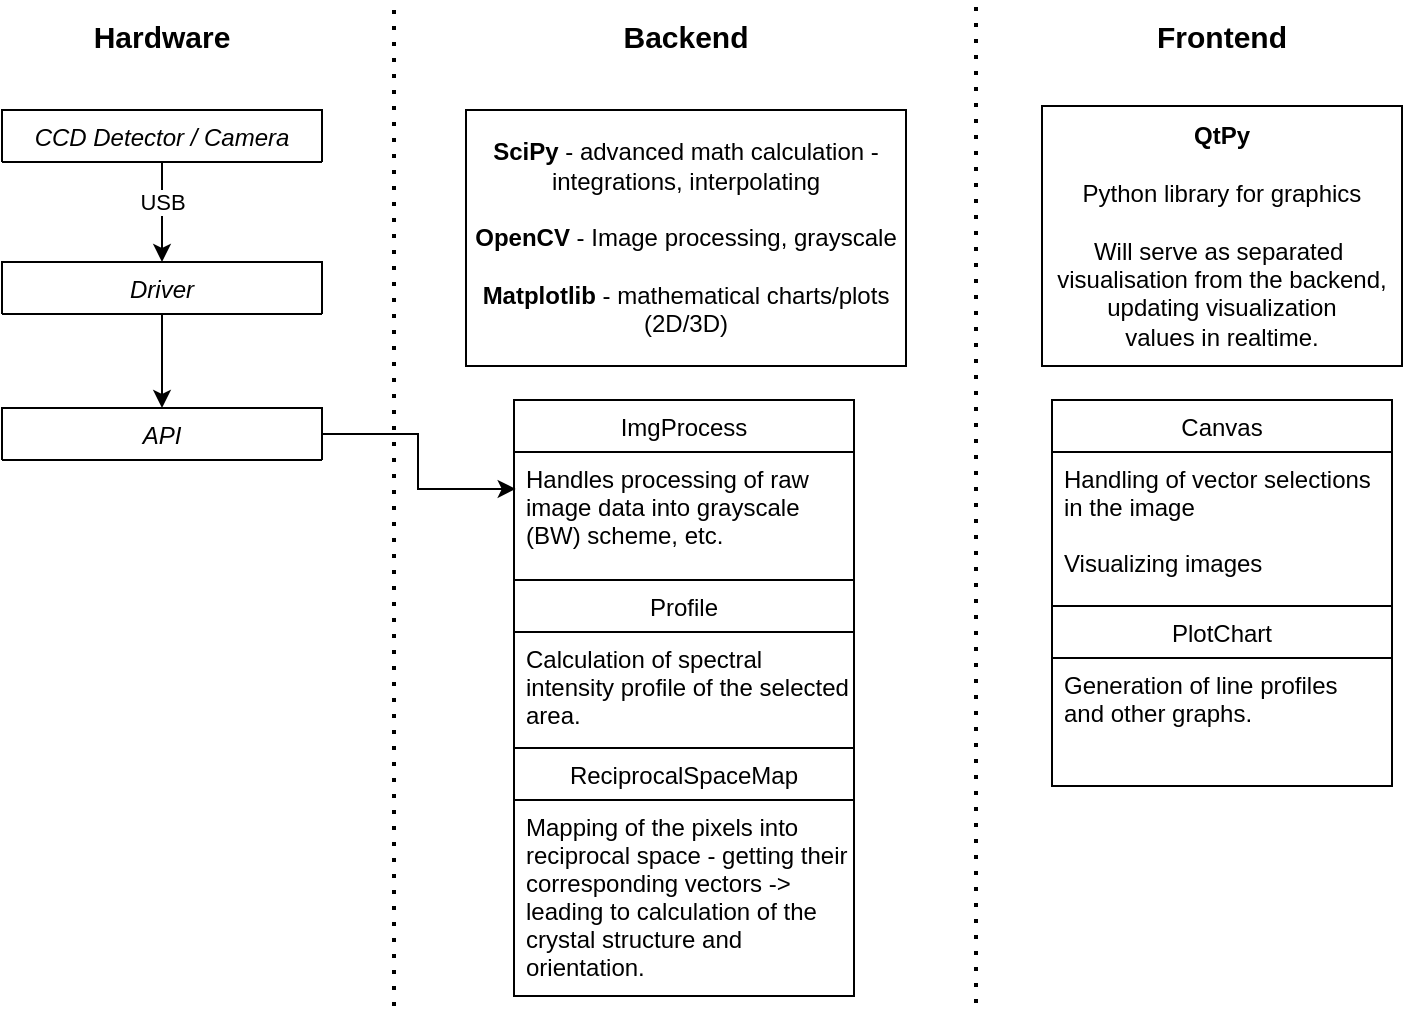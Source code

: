 <mxfile version="25.0.1">
  <diagram id="C5RBs43oDa-KdzZeNtuy" name="Page-1">
    <mxGraphModel dx="867" dy="661" grid="1" gridSize="10" guides="1" tooltips="1" connect="1" arrows="1" fold="1" page="1" pageScale="1" pageWidth="827" pageHeight="1169" math="0" shadow="0">
      <root>
        <mxCell id="WIyWlLk6GJQsqaUBKTNV-0" />
        <mxCell id="WIyWlLk6GJQsqaUBKTNV-1" parent="WIyWlLk6GJQsqaUBKTNV-0" />
        <mxCell id="abYTBDZV6qg8Y0kIxEIp-18" value="" style="edgeStyle=orthogonalEdgeStyle;rounded=0;orthogonalLoop=1;jettySize=auto;html=1;" edge="1" parent="WIyWlLk6GJQsqaUBKTNV-1" source="zkfFHV4jXpPFQw0GAbJ--0" target="abYTBDZV6qg8Y0kIxEIp-12">
          <mxGeometry relative="1" as="geometry" />
        </mxCell>
        <mxCell id="zkfFHV4jXpPFQw0GAbJ--0" value="Driver" style="swimlane;fontStyle=2;align=center;verticalAlign=top;childLayout=stackLayout;horizontal=1;startSize=26;horizontalStack=0;resizeParent=1;resizeLast=0;collapsible=1;marginBottom=0;rounded=0;shadow=0;strokeWidth=1;" parent="WIyWlLk6GJQsqaUBKTNV-1" vertex="1" collapsed="1">
          <mxGeometry x="64" y="148" width="160" height="26" as="geometry">
            <mxRectangle x="220" y="120" width="160" height="138" as="alternateBounds" />
          </mxGeometry>
        </mxCell>
        <mxCell id="zkfFHV4jXpPFQw0GAbJ--1" value="Name" style="text;align=left;verticalAlign=top;spacingLeft=4;spacingRight=4;overflow=hidden;rotatable=0;points=[[0,0.5],[1,0.5]];portConstraint=eastwest;" parent="zkfFHV4jXpPFQw0GAbJ--0" vertex="1">
          <mxGeometry y="26" width="160" height="26" as="geometry" />
        </mxCell>
        <mxCell id="zkfFHV4jXpPFQw0GAbJ--2" value="Phone Number" style="text;align=left;verticalAlign=top;spacingLeft=4;spacingRight=4;overflow=hidden;rotatable=0;points=[[0,0.5],[1,0.5]];portConstraint=eastwest;rounded=0;shadow=0;html=0;" parent="zkfFHV4jXpPFQw0GAbJ--0" vertex="1">
          <mxGeometry y="52" width="160" height="26" as="geometry" />
        </mxCell>
        <mxCell id="zkfFHV4jXpPFQw0GAbJ--3" value="Email Address" style="text;align=left;verticalAlign=top;spacingLeft=4;spacingRight=4;overflow=hidden;rotatable=0;points=[[0,0.5],[1,0.5]];portConstraint=eastwest;rounded=0;shadow=0;html=0;" parent="zkfFHV4jXpPFQw0GAbJ--0" vertex="1">
          <mxGeometry y="78" width="160" height="26" as="geometry" />
        </mxCell>
        <mxCell id="zkfFHV4jXpPFQw0GAbJ--4" value="" style="line;html=1;strokeWidth=1;align=left;verticalAlign=middle;spacingTop=-1;spacingLeft=3;spacingRight=3;rotatable=0;labelPosition=right;points=[];portConstraint=eastwest;" parent="zkfFHV4jXpPFQw0GAbJ--0" vertex="1">
          <mxGeometry y="104" width="160" height="8" as="geometry" />
        </mxCell>
        <mxCell id="zkfFHV4jXpPFQw0GAbJ--5" value="Purchase Parking Pass" style="text;align=left;verticalAlign=top;spacingLeft=4;spacingRight=4;overflow=hidden;rotatable=0;points=[[0,0.5],[1,0.5]];portConstraint=eastwest;" parent="zkfFHV4jXpPFQw0GAbJ--0" vertex="1">
          <mxGeometry y="112" width="160" height="26" as="geometry" />
        </mxCell>
        <mxCell id="zkfFHV4jXpPFQw0GAbJ--6" value="ImgProcess" style="swimlane;fontStyle=0;align=center;verticalAlign=top;childLayout=stackLayout;horizontal=1;startSize=26;horizontalStack=0;resizeParent=1;resizeLast=0;collapsible=1;marginBottom=0;rounded=0;shadow=0;strokeWidth=1;" parent="WIyWlLk6GJQsqaUBKTNV-1" vertex="1">
          <mxGeometry x="320" y="217" width="170" height="90" as="geometry">
            <mxRectangle x="280" y="240" width="160" height="26" as="alternateBounds" />
          </mxGeometry>
        </mxCell>
        <mxCell id="zkfFHV4jXpPFQw0GAbJ--11" value="Handles processing of raw&#xa;image data into grayscale&#xa;(BW) scheme, etc." style="text;align=left;verticalAlign=top;spacingLeft=4;spacingRight=4;overflow=hidden;rotatable=0;points=[[0,0.5],[1,0.5]];portConstraint=eastwest;" parent="zkfFHV4jXpPFQw0GAbJ--6" vertex="1">
          <mxGeometry y="26" width="170" height="56" as="geometry" />
        </mxCell>
        <mxCell id="zkfFHV4jXpPFQw0GAbJ--13" value="Profile" style="swimlane;fontStyle=0;align=center;verticalAlign=top;childLayout=stackLayout;horizontal=1;startSize=26;horizontalStack=0;resizeParent=1;resizeLast=0;collapsible=1;marginBottom=0;rounded=0;shadow=0;strokeWidth=1;" parent="WIyWlLk6GJQsqaUBKTNV-1" vertex="1">
          <mxGeometry x="320" y="307" width="170" height="84" as="geometry">
            <mxRectangle x="340" y="380" width="170" height="26" as="alternateBounds" />
          </mxGeometry>
        </mxCell>
        <mxCell id="zkfFHV4jXpPFQw0GAbJ--14" value="Calculation of spectral &#xa;intensity profile of the selected&#xa;area." style="text;align=left;verticalAlign=top;spacingLeft=4;spacingRight=4;overflow=hidden;rotatable=0;points=[[0,0.5],[1,0.5]];portConstraint=eastwest;" parent="zkfFHV4jXpPFQw0GAbJ--13" vertex="1">
          <mxGeometry y="26" width="170" height="4" as="geometry" />
        </mxCell>
        <mxCell id="abYTBDZV6qg8Y0kIxEIp-8" style="edgeStyle=orthogonalEdgeStyle;rounded=0;orthogonalLoop=1;jettySize=auto;html=1;" edge="1" parent="WIyWlLk6GJQsqaUBKTNV-1" source="abYTBDZV6qg8Y0kIxEIp-0" target="zkfFHV4jXpPFQw0GAbJ--0">
          <mxGeometry relative="1" as="geometry" />
        </mxCell>
        <mxCell id="abYTBDZV6qg8Y0kIxEIp-9" value="USB" style="edgeLabel;html=1;align=center;verticalAlign=middle;resizable=0;points=[];" vertex="1" connectable="0" parent="abYTBDZV6qg8Y0kIxEIp-8">
          <mxGeometry x="-0.172" y="-1" relative="1" as="geometry">
            <mxPoint x="1" y="-1" as="offset" />
          </mxGeometry>
        </mxCell>
        <mxCell id="abYTBDZV6qg8Y0kIxEIp-0" value="CCD Detector / Camera" style="swimlane;fontStyle=2;align=center;verticalAlign=top;childLayout=stackLayout;horizontal=1;startSize=26;horizontalStack=0;resizeParent=1;resizeLast=0;collapsible=1;marginBottom=0;rounded=0;shadow=0;strokeWidth=1;" vertex="1" collapsed="1" parent="WIyWlLk6GJQsqaUBKTNV-1">
          <mxGeometry x="64" y="72" width="160" height="26" as="geometry">
            <mxRectangle x="220" y="120" width="160" height="138" as="alternateBounds" />
          </mxGeometry>
        </mxCell>
        <mxCell id="abYTBDZV6qg8Y0kIxEIp-1" value="Name" style="text;align=left;verticalAlign=top;spacingLeft=4;spacingRight=4;overflow=hidden;rotatable=0;points=[[0,0.5],[1,0.5]];portConstraint=eastwest;" vertex="1" parent="abYTBDZV6qg8Y0kIxEIp-0">
          <mxGeometry y="26" width="160" height="26" as="geometry" />
        </mxCell>
        <mxCell id="abYTBDZV6qg8Y0kIxEIp-2" value="Phone Number" style="text;align=left;verticalAlign=top;spacingLeft=4;spacingRight=4;overflow=hidden;rotatable=0;points=[[0,0.5],[1,0.5]];portConstraint=eastwest;rounded=0;shadow=0;html=0;" vertex="1" parent="abYTBDZV6qg8Y0kIxEIp-0">
          <mxGeometry y="52" width="160" height="26" as="geometry" />
        </mxCell>
        <mxCell id="abYTBDZV6qg8Y0kIxEIp-3" value="Email Address" style="text;align=left;verticalAlign=top;spacingLeft=4;spacingRight=4;overflow=hidden;rotatable=0;points=[[0,0.5],[1,0.5]];portConstraint=eastwest;rounded=0;shadow=0;html=0;" vertex="1" parent="abYTBDZV6qg8Y0kIxEIp-0">
          <mxGeometry y="78" width="160" height="26" as="geometry" />
        </mxCell>
        <mxCell id="abYTBDZV6qg8Y0kIxEIp-4" value="" style="line;html=1;strokeWidth=1;align=left;verticalAlign=middle;spacingTop=-1;spacingLeft=3;spacingRight=3;rotatable=0;labelPosition=right;points=[];portConstraint=eastwest;" vertex="1" parent="abYTBDZV6qg8Y0kIxEIp-0">
          <mxGeometry y="104" width="160" height="8" as="geometry" />
        </mxCell>
        <mxCell id="abYTBDZV6qg8Y0kIxEIp-5" value="Purchase Parking Pass" style="text;align=left;verticalAlign=top;spacingLeft=4;spacingRight=4;overflow=hidden;rotatable=0;points=[[0,0.5],[1,0.5]];portConstraint=eastwest;" vertex="1" parent="abYTBDZV6qg8Y0kIxEIp-0">
          <mxGeometry y="112" width="160" height="26" as="geometry" />
        </mxCell>
        <mxCell id="abYTBDZV6qg8Y0kIxEIp-12" value="API" style="swimlane;fontStyle=2;align=center;verticalAlign=top;childLayout=stackLayout;horizontal=1;startSize=26;horizontalStack=0;resizeParent=1;resizeLast=0;collapsible=1;marginBottom=0;rounded=0;shadow=0;strokeWidth=1;" vertex="1" collapsed="1" parent="WIyWlLk6GJQsqaUBKTNV-1">
          <mxGeometry x="64" y="221" width="160" height="26" as="geometry">
            <mxRectangle x="220" y="120" width="160" height="138" as="alternateBounds" />
          </mxGeometry>
        </mxCell>
        <mxCell id="abYTBDZV6qg8Y0kIxEIp-13" value="Name" style="text;align=left;verticalAlign=top;spacingLeft=4;spacingRight=4;overflow=hidden;rotatable=0;points=[[0,0.5],[1,0.5]];portConstraint=eastwest;" vertex="1" parent="abYTBDZV6qg8Y0kIxEIp-12">
          <mxGeometry y="26" width="160" height="26" as="geometry" />
        </mxCell>
        <mxCell id="abYTBDZV6qg8Y0kIxEIp-14" value="Phone Number" style="text;align=left;verticalAlign=top;spacingLeft=4;spacingRight=4;overflow=hidden;rotatable=0;points=[[0,0.5],[1,0.5]];portConstraint=eastwest;rounded=0;shadow=0;html=0;" vertex="1" parent="abYTBDZV6qg8Y0kIxEIp-12">
          <mxGeometry y="52" width="160" height="26" as="geometry" />
        </mxCell>
        <mxCell id="abYTBDZV6qg8Y0kIxEIp-15" value="Email Address" style="text;align=left;verticalAlign=top;spacingLeft=4;spacingRight=4;overflow=hidden;rotatable=0;points=[[0,0.5],[1,0.5]];portConstraint=eastwest;rounded=0;shadow=0;html=0;" vertex="1" parent="abYTBDZV6qg8Y0kIxEIp-12">
          <mxGeometry y="78" width="160" height="26" as="geometry" />
        </mxCell>
        <mxCell id="abYTBDZV6qg8Y0kIxEIp-16" value="" style="line;html=1;strokeWidth=1;align=left;verticalAlign=middle;spacingTop=-1;spacingLeft=3;spacingRight=3;rotatable=0;labelPosition=right;points=[];portConstraint=eastwest;" vertex="1" parent="abYTBDZV6qg8Y0kIxEIp-12">
          <mxGeometry y="104" width="160" height="8" as="geometry" />
        </mxCell>
        <mxCell id="abYTBDZV6qg8Y0kIxEIp-17" value="Purchase Parking Pass" style="text;align=left;verticalAlign=top;spacingLeft=4;spacingRight=4;overflow=hidden;rotatable=0;points=[[0,0.5],[1,0.5]];portConstraint=eastwest;" vertex="1" parent="abYTBDZV6qg8Y0kIxEIp-12">
          <mxGeometry y="112" width="160" height="26" as="geometry" />
        </mxCell>
        <mxCell id="abYTBDZV6qg8Y0kIxEIp-27" value="ReciprocalSpaceMap" style="swimlane;fontStyle=0;align=center;verticalAlign=top;childLayout=stackLayout;horizontal=1;startSize=26;horizontalStack=0;resizeParent=1;resizeLast=0;collapsible=1;marginBottom=0;rounded=0;shadow=0;strokeWidth=1;" vertex="1" parent="WIyWlLk6GJQsqaUBKTNV-1">
          <mxGeometry x="320" y="391" width="170" height="124" as="geometry">
            <mxRectangle x="340" y="380" width="170" height="26" as="alternateBounds" />
          </mxGeometry>
        </mxCell>
        <mxCell id="abYTBDZV6qg8Y0kIxEIp-28" value="Mapping of the pixels into&#xa;reciprocal space - getting their&#xa;corresponding vectors -&gt; &#xa;leading to calculation of the&#xa;crystal structure and&#xa;orientation.&#xa;" style="text;align=left;verticalAlign=top;spacingLeft=4;spacingRight=4;overflow=hidden;rotatable=0;points=[[0,0.5],[1,0.5]];portConstraint=eastwest;" vertex="1" parent="abYTBDZV6qg8Y0kIxEIp-27">
          <mxGeometry y="26" width="170" height="4" as="geometry" />
        </mxCell>
        <mxCell id="abYTBDZV6qg8Y0kIxEIp-30" value="&lt;b&gt;&lt;font style=&quot;font-size: 15px;&quot;&gt;Hardware&lt;/font&gt;&lt;/b&gt;" style="text;strokeColor=none;align=center;fillColor=none;html=1;verticalAlign=middle;whiteSpace=wrap;rounded=0;" vertex="1" parent="WIyWlLk6GJQsqaUBKTNV-1">
          <mxGeometry x="114" y="20" width="60" height="30" as="geometry" />
        </mxCell>
        <mxCell id="abYTBDZV6qg8Y0kIxEIp-31" value="&lt;span style=&quot;font-size: 15px;&quot;&gt;&lt;b&gt;Backend&lt;/b&gt;&lt;/span&gt;" style="text;strokeColor=none;align=center;fillColor=none;html=1;verticalAlign=middle;whiteSpace=wrap;rounded=0;" vertex="1" parent="WIyWlLk6GJQsqaUBKTNV-1">
          <mxGeometry x="376" y="20" width="60" height="30" as="geometry" />
        </mxCell>
        <mxCell id="abYTBDZV6qg8Y0kIxEIp-36" value="Canvas" style="swimlane;fontStyle=0;align=center;verticalAlign=top;childLayout=stackLayout;horizontal=1;startSize=26;horizontalStack=0;resizeParent=1;resizeLast=0;collapsible=1;marginBottom=0;rounded=0;shadow=0;strokeWidth=1;" vertex="1" parent="WIyWlLk6GJQsqaUBKTNV-1">
          <mxGeometry x="589" y="217" width="170" height="103" as="geometry">
            <mxRectangle x="280" y="240" width="160" height="26" as="alternateBounds" />
          </mxGeometry>
        </mxCell>
        <mxCell id="abYTBDZV6qg8Y0kIxEIp-37" value="Handling of vector selections&#xa;in the image&#xa;&#xa;Visualizing images" style="text;align=left;verticalAlign=top;spacingLeft=4;spacingRight=4;overflow=hidden;rotatable=0;points=[[0,0.5],[1,0.5]];portConstraint=eastwest;" vertex="1" parent="abYTBDZV6qg8Y0kIxEIp-36">
          <mxGeometry y="26" width="170" height="64" as="geometry" />
        </mxCell>
        <mxCell id="abYTBDZV6qg8Y0kIxEIp-38" value="&lt;b&gt;QtPy&lt;/b&gt;&lt;div&gt;&lt;br&gt;&lt;/div&gt;&lt;div&gt;&lt;span style=&quot;text-align: left; text-wrap-mode: nowrap;&quot;&gt;Python library for graphics&lt;/span&gt;&lt;br style=&quot;padding: 0px; margin: 0px; text-align: left; text-wrap-mode: nowrap;&quot;&gt;&lt;br style=&quot;padding: 0px; margin: 0px; text-align: left; text-wrap-mode: nowrap;&quot;&gt;&lt;span style=&quot;text-align: left; text-wrap-mode: nowrap;&quot;&gt;Will serve as separated&amp;nbsp;&lt;/span&gt;&lt;br style=&quot;padding: 0px; margin: 0px; text-align: left; text-wrap-mode: nowrap;&quot;&gt;&lt;span style=&quot;text-align: left; text-wrap-mode: nowrap;&quot;&gt;visualisation from the backend,&lt;/span&gt;&lt;br style=&quot;padding: 0px; margin: 0px; text-align: left; text-wrap-mode: nowrap;&quot;&gt;&lt;span style=&quot;text-align: left; text-wrap-mode: nowrap;&quot;&gt;updating visualization&lt;/span&gt;&lt;br style=&quot;padding: 0px; margin: 0px; text-align: left; text-wrap-mode: nowrap;&quot;&gt;&lt;span style=&quot;text-align: left; text-wrap-mode: nowrap;&quot;&gt;values in realtime.&lt;/span&gt;&lt;/div&gt;" style="rounded=0;whiteSpace=wrap;html=1;" vertex="1" parent="WIyWlLk6GJQsqaUBKTNV-1">
          <mxGeometry x="584" y="70" width="180" height="130" as="geometry" />
        </mxCell>
        <mxCell id="abYTBDZV6qg8Y0kIxEIp-39" value="&lt;span style=&quot;font-size: 15px;&quot;&gt;&lt;b&gt;Frontend&lt;/b&gt;&lt;/span&gt;" style="text;strokeColor=none;align=center;fillColor=none;html=1;verticalAlign=middle;whiteSpace=wrap;rounded=0;" vertex="1" parent="WIyWlLk6GJQsqaUBKTNV-1">
          <mxGeometry x="644" y="20" width="60" height="30" as="geometry" />
        </mxCell>
        <mxCell id="abYTBDZV6qg8Y0kIxEIp-41" value="&lt;b&gt;SciPy&lt;/b&gt;&amp;nbsp;- advanced math calculation - integrations, interpolating&lt;div&gt;&lt;span style=&quot;text-align: left; text-wrap-mode: nowrap;&quot;&gt;&lt;br&gt;&lt;/span&gt;&lt;/div&gt;&lt;div&gt;&lt;span style=&quot;text-align: left; text-wrap-mode: nowrap;&quot;&gt;&lt;b&gt;OpenCV &lt;/b&gt;- Image processing, grayscale&lt;/span&gt;&lt;/div&gt;&lt;div&gt;&lt;span style=&quot;text-align: left; text-wrap-mode: nowrap;&quot;&gt;&lt;br&gt;&lt;/span&gt;&lt;/div&gt;&lt;div&gt;&lt;span style=&quot;text-align: left; text-wrap-mode: nowrap;&quot;&gt;&lt;b&gt;Matplotlib&lt;/b&gt; - mathematical charts/plots&lt;/span&gt;&lt;/div&gt;&lt;div&gt;&lt;span style=&quot;text-align: left; text-wrap-mode: nowrap;&quot;&gt;(2D/3D)&lt;/span&gt;&lt;/div&gt;" style="rounded=0;whiteSpace=wrap;html=1;" vertex="1" parent="WIyWlLk6GJQsqaUBKTNV-1">
          <mxGeometry x="296" y="72" width="220" height="128" as="geometry" />
        </mxCell>
        <mxCell id="abYTBDZV6qg8Y0kIxEIp-43" style="edgeStyle=orthogonalEdgeStyle;rounded=0;orthogonalLoop=1;jettySize=auto;html=1;exitX=1;exitY=0.5;exitDx=0;exitDy=0;entryX=0.005;entryY=0.33;entryDx=0;entryDy=0;entryPerimeter=0;" edge="1" parent="WIyWlLk6GJQsqaUBKTNV-1" source="abYTBDZV6qg8Y0kIxEIp-12" target="zkfFHV4jXpPFQw0GAbJ--11">
          <mxGeometry relative="1" as="geometry" />
        </mxCell>
        <mxCell id="abYTBDZV6qg8Y0kIxEIp-45" value="PlotChart" style="swimlane;fontStyle=0;align=center;verticalAlign=top;childLayout=stackLayout;horizontal=1;startSize=26;horizontalStack=0;resizeParent=1;resizeLast=0;collapsible=1;marginBottom=0;rounded=0;shadow=0;strokeWidth=1;" vertex="1" parent="WIyWlLk6GJQsqaUBKTNV-1">
          <mxGeometry x="589" y="320" width="170" height="90" as="geometry">
            <mxRectangle x="280" y="240" width="160" height="26" as="alternateBounds" />
          </mxGeometry>
        </mxCell>
        <mxCell id="abYTBDZV6qg8Y0kIxEIp-46" value="Generation of line profiles&#xa;and other graphs." style="text;align=left;verticalAlign=top;spacingLeft=4;spacingRight=4;overflow=hidden;rotatable=0;points=[[0,0.5],[1,0.5]];portConstraint=eastwest;" vertex="1" parent="abYTBDZV6qg8Y0kIxEIp-45">
          <mxGeometry y="26" width="170" height="64" as="geometry" />
        </mxCell>
        <mxCell id="abYTBDZV6qg8Y0kIxEIp-48" value="" style="endArrow=none;dashed=1;html=1;dashPattern=1 3;strokeWidth=2;rounded=0;" edge="1" parent="WIyWlLk6GJQsqaUBKTNV-1">
          <mxGeometry width="50" height="50" relative="1" as="geometry">
            <mxPoint x="260" y="520" as="sourcePoint" />
            <mxPoint x="260" y="20" as="targetPoint" />
          </mxGeometry>
        </mxCell>
        <mxCell id="abYTBDZV6qg8Y0kIxEIp-49" value="" style="endArrow=none;dashed=1;html=1;dashPattern=1 3;strokeWidth=2;rounded=0;" edge="1" parent="WIyWlLk6GJQsqaUBKTNV-1">
          <mxGeometry width="50" height="50" relative="1" as="geometry">
            <mxPoint x="551" y="518.5" as="sourcePoint" />
            <mxPoint x="551" y="18.5" as="targetPoint" />
          </mxGeometry>
        </mxCell>
      </root>
    </mxGraphModel>
  </diagram>
</mxfile>
